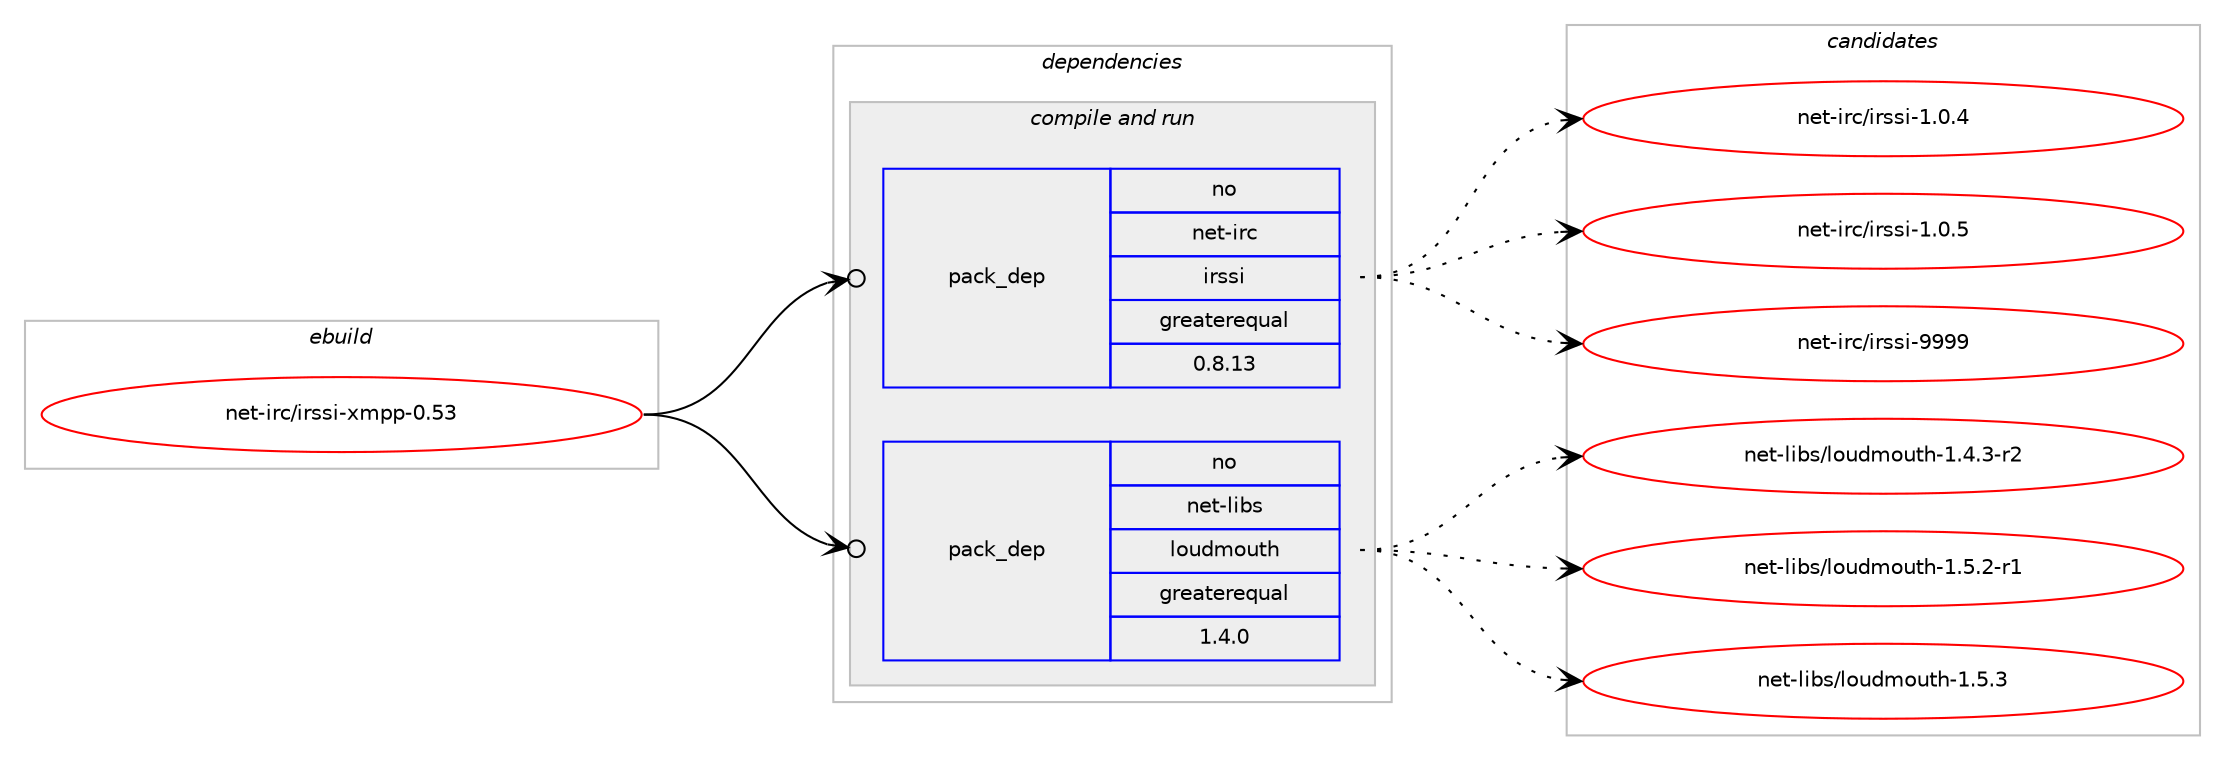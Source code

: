 digraph prolog {

# *************
# Graph options
# *************

newrank=true;
concentrate=true;
compound=true;
graph [rankdir=LR,fontname=Helvetica,fontsize=10,ranksep=1.5];#, ranksep=2.5, nodesep=0.2];
edge  [arrowhead=vee];
node  [fontname=Helvetica,fontsize=10];

# **********
# The ebuild
# **********

subgraph cluster_leftcol {
color=gray;
rank=same;
label=<<i>ebuild</i>>;
id [label="net-irc/irssi-xmpp-0.53", color=red, width=4, href="../net-irc/irssi-xmpp-0.53.svg"];
}

# ****************
# The dependencies
# ****************

subgraph cluster_midcol {
color=gray;
label=<<i>dependencies</i>>;
subgraph cluster_compile {
fillcolor="#eeeeee";
style=filled;
label=<<i>compile</i>>;
}
subgraph cluster_compileandrun {
fillcolor="#eeeeee";
style=filled;
label=<<i>compile and run</i>>;
subgraph pack305001 {
dependency414374 [label=<<TABLE BORDER="0" CELLBORDER="1" CELLSPACING="0" CELLPADDING="4" WIDTH="220"><TR><TD ROWSPAN="6" CELLPADDING="30">pack_dep</TD></TR><TR><TD WIDTH="110">no</TD></TR><TR><TD>net-irc</TD></TR><TR><TD>irssi</TD></TR><TR><TD>greaterequal</TD></TR><TR><TD>0.8.13</TD></TR></TABLE>>, shape=none, color=blue];
}
id:e -> dependency414374:w [weight=20,style="solid",arrowhead="odotvee"];
subgraph pack305002 {
dependency414375 [label=<<TABLE BORDER="0" CELLBORDER="1" CELLSPACING="0" CELLPADDING="4" WIDTH="220"><TR><TD ROWSPAN="6" CELLPADDING="30">pack_dep</TD></TR><TR><TD WIDTH="110">no</TD></TR><TR><TD>net-libs</TD></TR><TR><TD>loudmouth</TD></TR><TR><TD>greaterequal</TD></TR><TR><TD>1.4.0</TD></TR></TABLE>>, shape=none, color=blue];
}
id:e -> dependency414375:w [weight=20,style="solid",arrowhead="odotvee"];
}
subgraph cluster_run {
fillcolor="#eeeeee";
style=filled;
label=<<i>run</i>>;
}
}

# **************
# The candidates
# **************

subgraph cluster_choices {
rank=same;
color=gray;
label=<<i>candidates</i>>;

subgraph choice305001 {
color=black;
nodesep=1;
choice110101116451051149947105114115115105454946484652 [label="net-irc/irssi-1.0.4", color=red, width=4,href="../net-irc/irssi-1.0.4.svg"];
choice110101116451051149947105114115115105454946484653 [label="net-irc/irssi-1.0.5", color=red, width=4,href="../net-irc/irssi-1.0.5.svg"];
choice1101011164510511499471051141151151054557575757 [label="net-irc/irssi-9999", color=red, width=4,href="../net-irc/irssi-9999.svg"];
dependency414374:e -> choice110101116451051149947105114115115105454946484652:w [style=dotted,weight="100"];
dependency414374:e -> choice110101116451051149947105114115115105454946484653:w [style=dotted,weight="100"];
dependency414374:e -> choice1101011164510511499471051141151151054557575757:w [style=dotted,weight="100"];
}
subgraph choice305002 {
color=black;
nodesep=1;
choice1101011164510810598115471081111171001091111171161044549465246514511450 [label="net-libs/loudmouth-1.4.3-r2", color=red, width=4,href="../net-libs/loudmouth-1.4.3-r2.svg"];
choice1101011164510810598115471081111171001091111171161044549465346504511449 [label="net-libs/loudmouth-1.5.2-r1", color=red, width=4,href="../net-libs/loudmouth-1.5.2-r1.svg"];
choice110101116451081059811547108111117100109111117116104454946534651 [label="net-libs/loudmouth-1.5.3", color=red, width=4,href="../net-libs/loudmouth-1.5.3.svg"];
dependency414375:e -> choice1101011164510810598115471081111171001091111171161044549465246514511450:w [style=dotted,weight="100"];
dependency414375:e -> choice1101011164510810598115471081111171001091111171161044549465346504511449:w [style=dotted,weight="100"];
dependency414375:e -> choice110101116451081059811547108111117100109111117116104454946534651:w [style=dotted,weight="100"];
}
}

}
